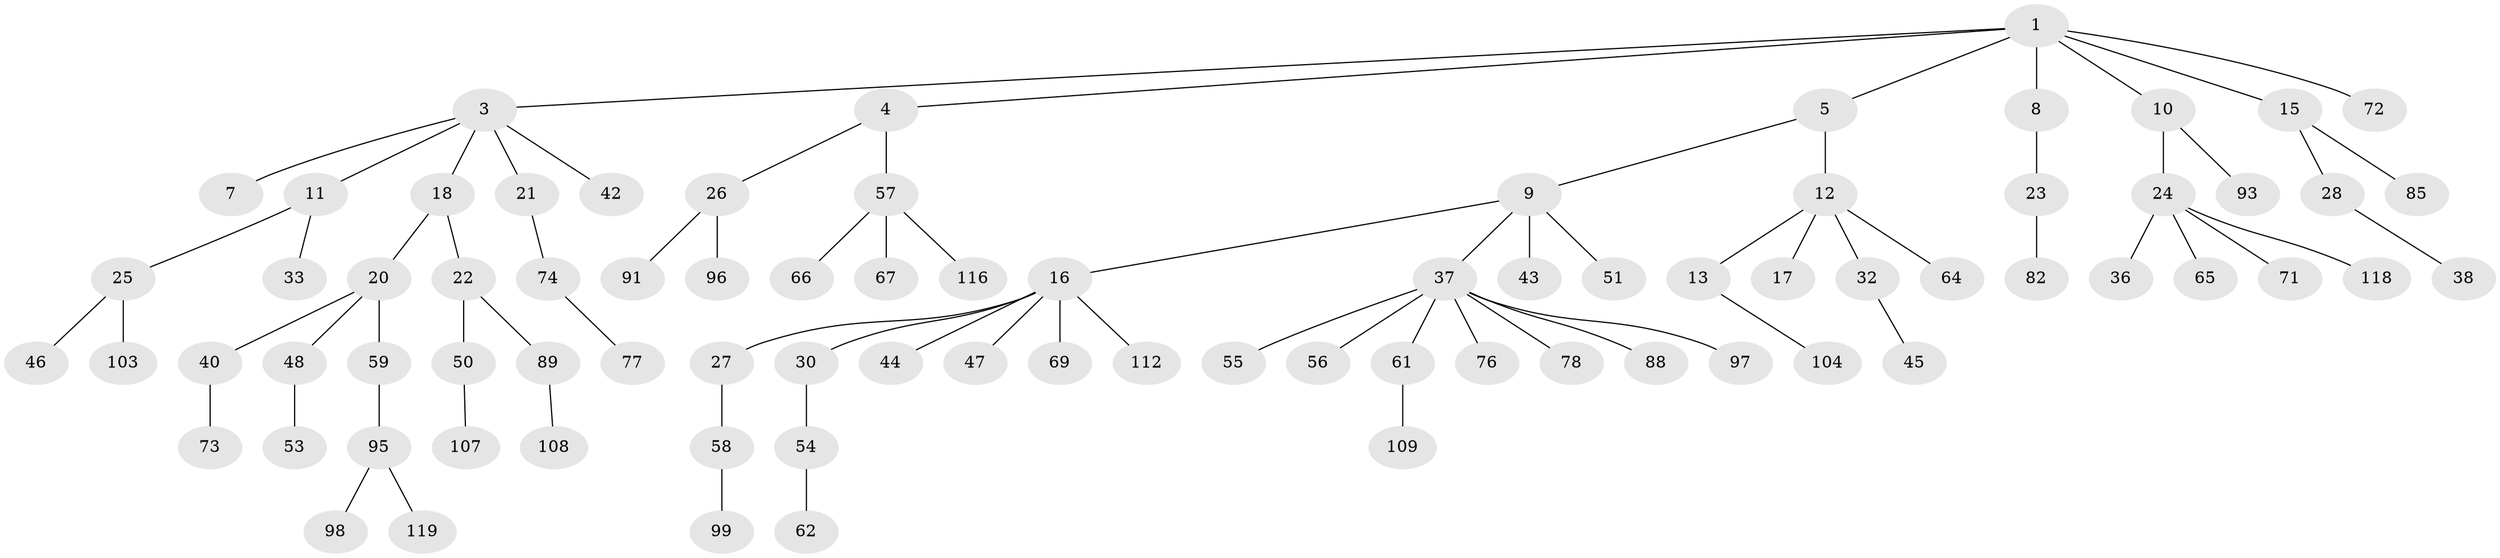 // original degree distribution, {3: 0.15126050420168066, 6: 0.04201680672268908, 5: 0.008403361344537815, 1: 0.5042016806722689, 2: 0.23529411764705882, 4: 0.05042016806722689, 7: 0.008403361344537815}
// Generated by graph-tools (version 1.1) at 2025/42/03/06/25 10:42:04]
// undirected, 81 vertices, 80 edges
graph export_dot {
graph [start="1"]
  node [color=gray90,style=filled];
  1 [super="+2"];
  3 [super="+6"];
  4 [super="+29"];
  5;
  7;
  8;
  9 [super="+92"];
  10 [super="+14"];
  11 [super="+52"];
  12 [super="+111"];
  13 [super="+94"];
  15 [super="+100"];
  16 [super="+19"];
  17;
  18 [super="+35"];
  20 [super="+39"];
  21 [super="+34"];
  22 [super="+68"];
  23 [super="+31"];
  24 [super="+81"];
  25 [super="+75"];
  26 [super="+49"];
  27;
  28 [super="+60"];
  30 [super="+90"];
  32 [super="+114"];
  33 [super="+106"];
  36;
  37 [super="+41"];
  38;
  40 [super="+84"];
  42;
  43;
  44 [super="+117"];
  45;
  46;
  47;
  48 [super="+80"];
  50;
  51;
  53;
  54 [super="+63"];
  55;
  56;
  57 [super="+87"];
  58;
  59;
  61 [super="+110"];
  62;
  64 [super="+105"];
  65;
  66 [super="+70"];
  67;
  69;
  71;
  72 [super="+86"];
  73 [super="+83"];
  74;
  76;
  77;
  78 [super="+79"];
  82;
  85 [super="+102"];
  88;
  89;
  91;
  93;
  95 [super="+101"];
  96;
  97;
  98;
  99;
  103;
  104 [super="+113"];
  107 [super="+115"];
  108;
  109;
  112;
  116;
  118;
  119;
  1 -- 5;
  1 -- 72;
  1 -- 3;
  1 -- 4;
  1 -- 8;
  1 -- 10;
  1 -- 15;
  3 -- 7;
  3 -- 18;
  3 -- 21;
  3 -- 11;
  3 -- 42;
  4 -- 26;
  4 -- 57;
  5 -- 9;
  5 -- 12;
  8 -- 23;
  9 -- 16;
  9 -- 37;
  9 -- 43;
  9 -- 51;
  10 -- 24;
  10 -- 93;
  11 -- 25;
  11 -- 33;
  12 -- 13;
  12 -- 17;
  12 -- 32;
  12 -- 64;
  13 -- 104;
  15 -- 28;
  15 -- 85;
  16 -- 27;
  16 -- 30;
  16 -- 44;
  16 -- 47;
  16 -- 112;
  16 -- 69;
  18 -- 20;
  18 -- 22;
  20 -- 40;
  20 -- 48;
  20 -- 59;
  21 -- 74;
  22 -- 50;
  22 -- 89;
  23 -- 82;
  24 -- 36;
  24 -- 65;
  24 -- 71;
  24 -- 118;
  25 -- 46;
  25 -- 103;
  26 -- 96;
  26 -- 91;
  27 -- 58;
  28 -- 38;
  30 -- 54;
  32 -- 45;
  37 -- 55;
  37 -- 56;
  37 -- 76;
  37 -- 78;
  37 -- 97;
  37 -- 88;
  37 -- 61;
  40 -- 73;
  48 -- 53;
  50 -- 107;
  54 -- 62;
  57 -- 66;
  57 -- 67;
  57 -- 116;
  58 -- 99;
  59 -- 95;
  61 -- 109;
  74 -- 77;
  89 -- 108;
  95 -- 98;
  95 -- 119;
}

